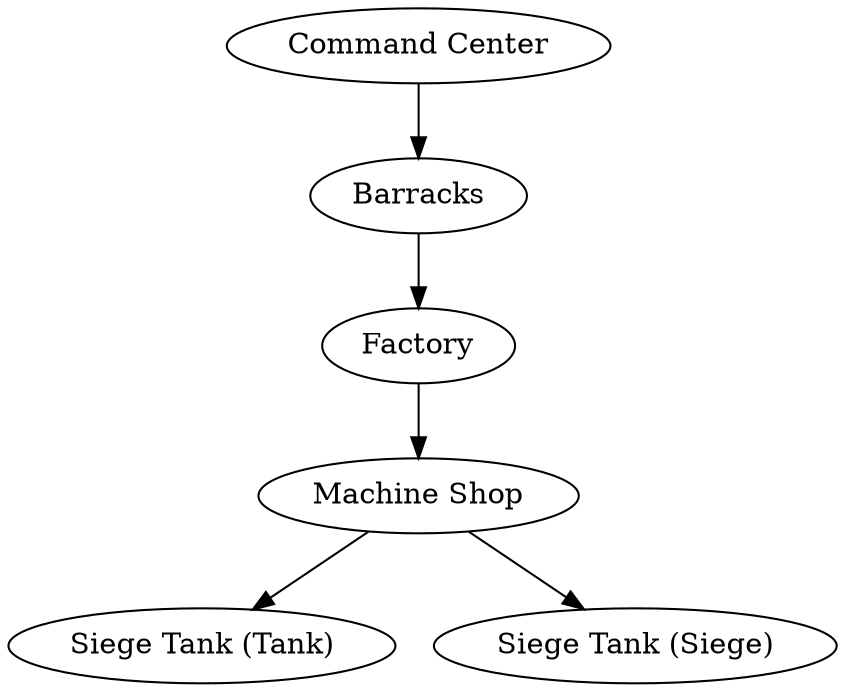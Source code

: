 digraph G {
0 [depth=0, label="Command Center", penwidth=1, strength=1, x=0, y=0, z=0];
1 [depth=1, label=Barracks, penwidth=1, strength=1, x=0, y=0, z=0];
2 [depth=2, label=Factory, penwidth=1, strength=1, x=0, y=0, z=0];
3 [depth=3, label="Machine Shop", penwidth=1, strength=1, x=0, y=0, z=0];
4 [depth=4, label="Siege Tank (Tank)", penwidth=1, strength=1, x=0, y=0, z=0];
5 [depth=4, label="Siege Tank (Siege)", penwidth=1, strength=1, x=0, y=0, z=0];
0->1 ;
1->2 ;
2->3 ;
3->4 ;
3->5 ;
}
